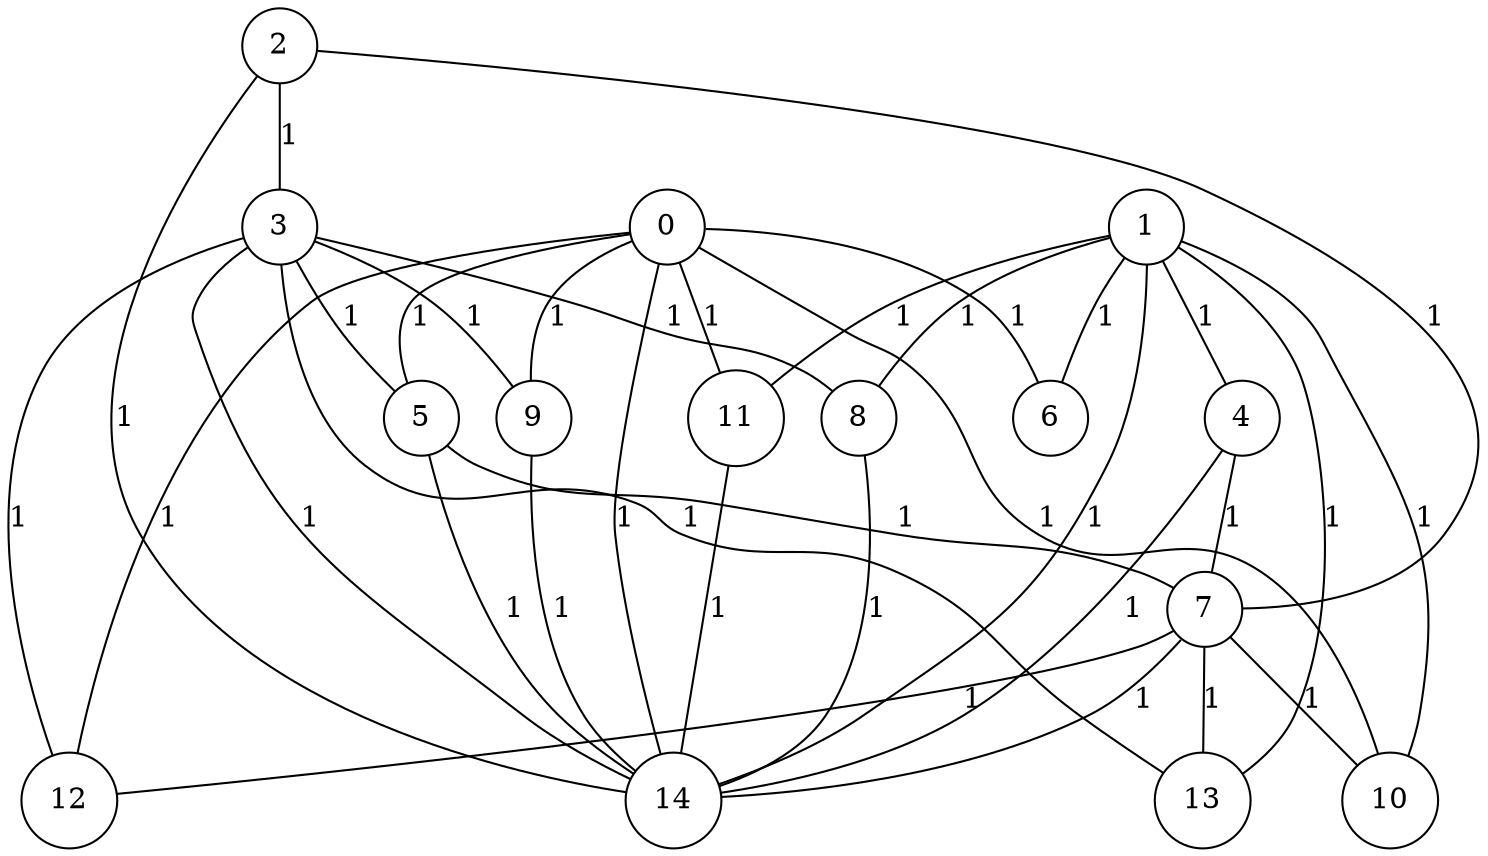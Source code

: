graph qubit_interaction_graph {
    node [shape=circle];
    0 -- 5 [label=1];
    0 -- 6 [label=1];
    0 -- 9 [label=1];
    0 -- 10 [label=1];
    0 -- 11 [label=1];
    0 -- 12 [label=1];
    0 -- 14 [label=1];
    1 -- 4 [label=1];
    1 -- 6 [label=1];
    1 -- 8 [label=1];
    1 -- 10 [label=1];
    1 -- 11 [label=1];
    1 -- 13 [label=1];
    1 -- 14 [label=1];
    2 -- 3 [label=1];
    2 -- 7 [label=1];
    2 -- 14 [label=1];
    3 -- 5 [label=1];
    3 -- 8 [label=1];
    3 -- 9 [label=1];
    3 -- 12 [label=1];
    3 -- 13 [label=1];
    3 -- 14 [label=1];
    4 -- 7 [label=1];
    4 -- 14 [label=1];
    5 -- 7 [label=1];
    5 -- 14 [label=1];
    7 -- 10 [label=1];
    7 -- 12 [label=1];
    7 -- 13 [label=1];
    7 -- 14 [label=1];
    8 -- 14 [label=1];
    9 -- 14 [label=1];
    11 -- 14 [label=1];
}